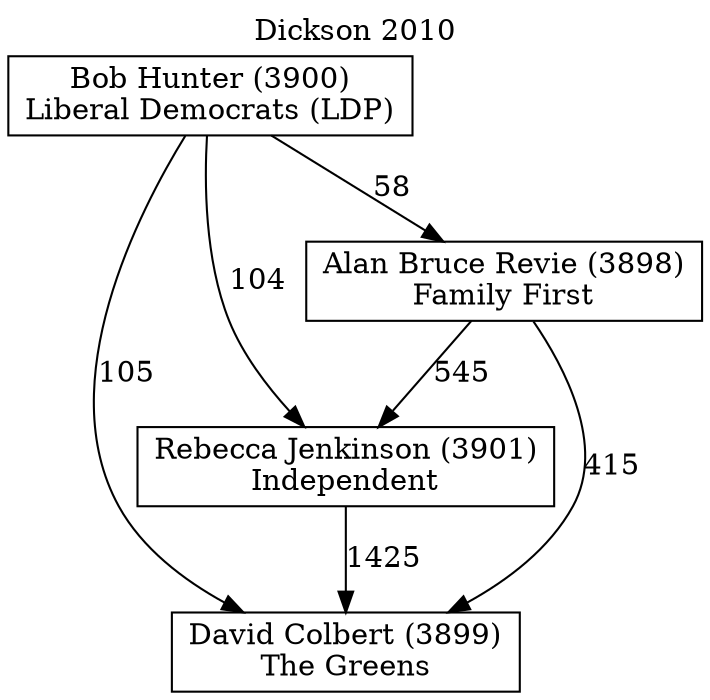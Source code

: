 // House preference flow
digraph "David Colbert (3899)_Dickson_2010" {
	graph [label="Dickson 2010" labelloc=t mclimit=10]
	node [shape=box]
	"David Colbert (3899)" [label="David Colbert (3899)
The Greens"]
	"Rebecca Jenkinson (3901)" [label="Rebecca Jenkinson (3901)
Independent"]
	"Alan Bruce Revie (3898)" [label="Alan Bruce Revie (3898)
Family First"]
	"Bob Hunter (3900)" [label="Bob Hunter (3900)
Liberal Democrats (LDP)"]
	"David Colbert (3899)" [label="David Colbert (3899)
The Greens"]
	"Alan Bruce Revie (3898)" [label="Alan Bruce Revie (3898)
Family First"]
	"Bob Hunter (3900)" [label="Bob Hunter (3900)
Liberal Democrats (LDP)"]
	"David Colbert (3899)" [label="David Colbert (3899)
The Greens"]
	"Bob Hunter (3900)" [label="Bob Hunter (3900)
Liberal Democrats (LDP)"]
	"Bob Hunter (3900)" [label="Bob Hunter (3900)
Liberal Democrats (LDP)"]
	"Alan Bruce Revie (3898)" [label="Alan Bruce Revie (3898)
Family First"]
	"Bob Hunter (3900)" [label="Bob Hunter (3900)
Liberal Democrats (LDP)"]
	"Bob Hunter (3900)" [label="Bob Hunter (3900)
Liberal Democrats (LDP)"]
	"Rebecca Jenkinson (3901)" [label="Rebecca Jenkinson (3901)
Independent"]
	"Alan Bruce Revie (3898)" [label="Alan Bruce Revie (3898)
Family First"]
	"Bob Hunter (3900)" [label="Bob Hunter (3900)
Liberal Democrats (LDP)"]
	"Rebecca Jenkinson (3901)" [label="Rebecca Jenkinson (3901)
Independent"]
	"Bob Hunter (3900)" [label="Bob Hunter (3900)
Liberal Democrats (LDP)"]
	"Bob Hunter (3900)" [label="Bob Hunter (3900)
Liberal Democrats (LDP)"]
	"Alan Bruce Revie (3898)" [label="Alan Bruce Revie (3898)
Family First"]
	"Bob Hunter (3900)" [label="Bob Hunter (3900)
Liberal Democrats (LDP)"]
	"Bob Hunter (3900)" [label="Bob Hunter (3900)
Liberal Democrats (LDP)"]
	"Rebecca Jenkinson (3901)" -> "David Colbert (3899)" [label=1425]
	"Alan Bruce Revie (3898)" -> "Rebecca Jenkinson (3901)" [label=545]
	"Bob Hunter (3900)" -> "Alan Bruce Revie (3898)" [label=58]
	"Alan Bruce Revie (3898)" -> "David Colbert (3899)" [label=415]
	"Bob Hunter (3900)" -> "David Colbert (3899)" [label=105]
	"Bob Hunter (3900)" -> "Rebecca Jenkinson (3901)" [label=104]
}
